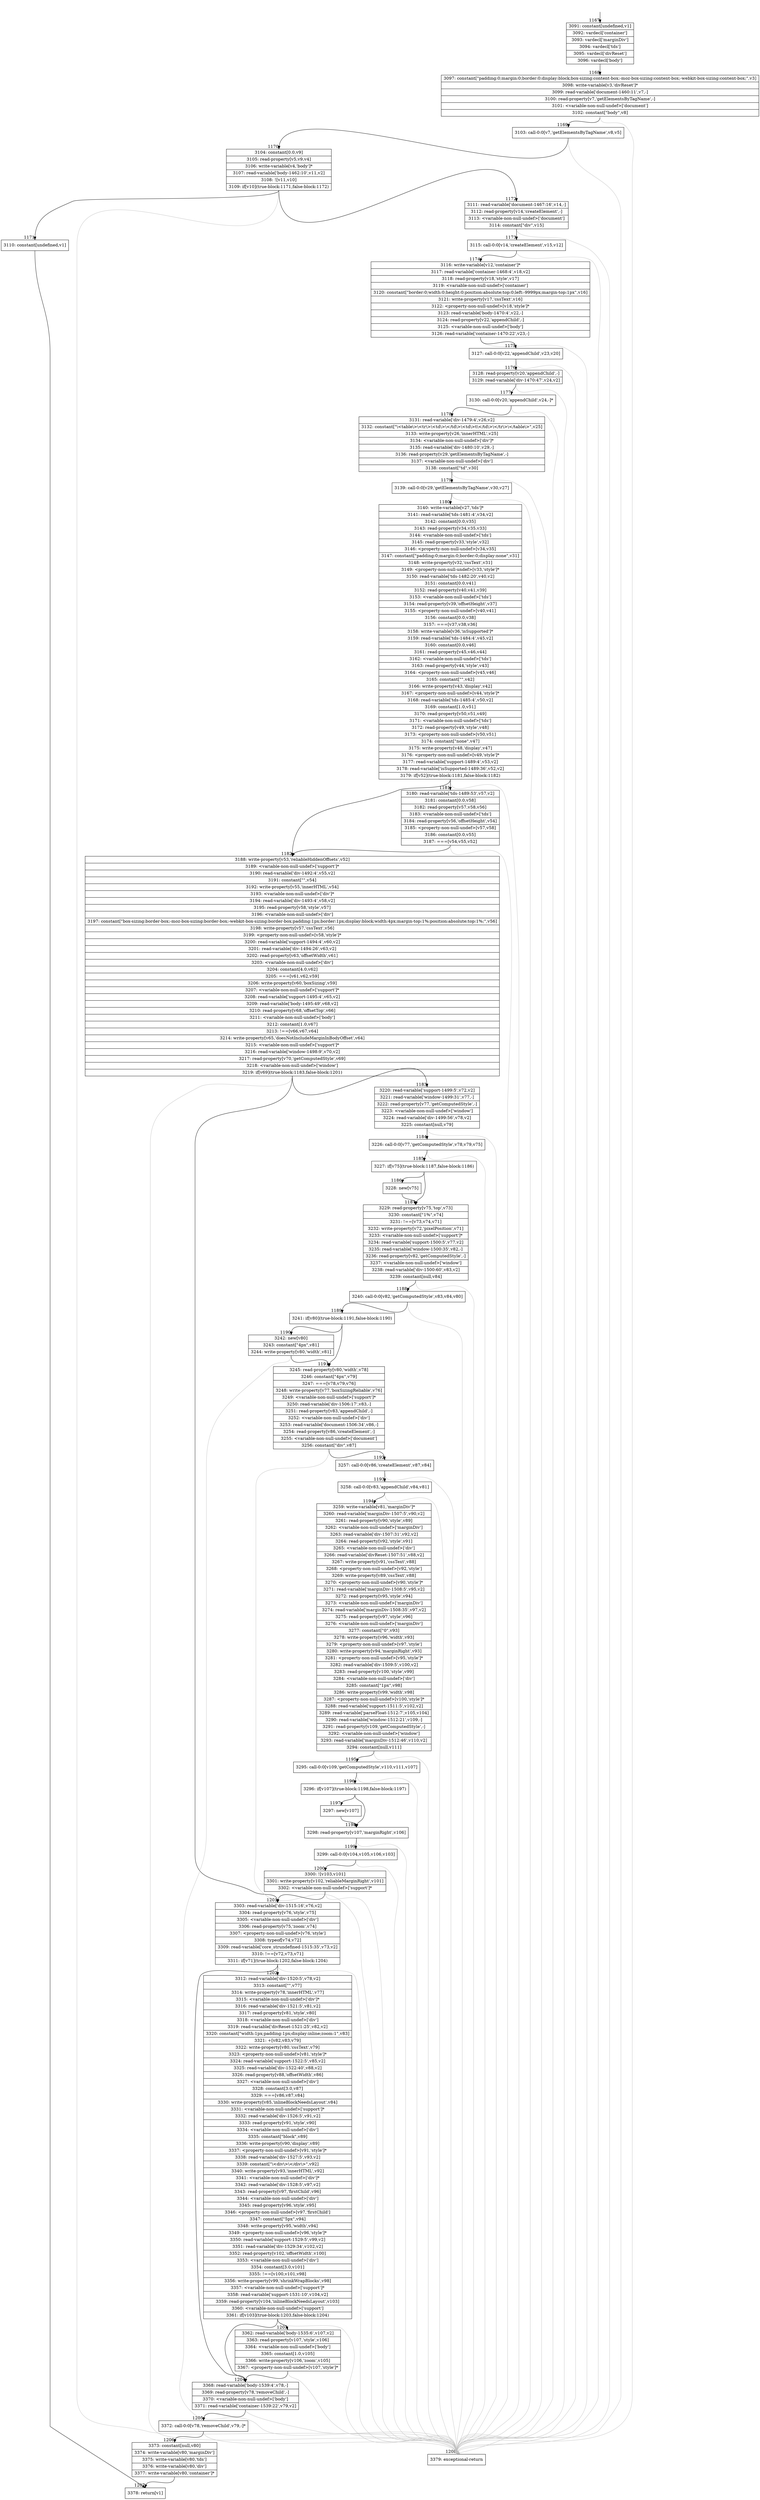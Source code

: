 digraph {
rankdir="TD"
BB_entry91[shape=none,label=""];
BB_entry91 -> BB1167 [tailport=s, headport=n, headlabel="    1167"]
BB1167 [shape=record label="{3091: constant[undefined,v1]|3092: vardecl['container']|3093: vardecl['marginDiv']|3094: vardecl['tds']|3095: vardecl['divReset']|3096: vardecl['body']}" ] 
BB1167 -> BB1168 [tailport=s, headport=n, headlabel="      1168"]
BB1168 [shape=record label="{3097: constant[\"padding:0;margin:0;border:0;display:block;box-sizing:content-box;-moz-box-sizing:content-box;-webkit-box-sizing:content-box;\",v3]|3098: write-variable[v3,'divReset']*|3099: read-variable['document-1460:11',v7,-]|3100: read-property[v7,'getElementsByTagName',-]|3101: \<variable-non-null-undef\>['document']|3102: constant[\"body\",v8]}" ] 
BB1168 -> BB1169 [tailport=s, headport=n, headlabel="      1169"]
BB1168 -> BB1208 [tailport=s, headport=n, color=gray, headlabel="      1208"]
BB1169 [shape=record label="{3103: call-0:0[v7,'getElementsByTagName',v8,v5]}" ] 
BB1169 -> BB1170 [tailport=s, headport=n, headlabel="      1170"]
BB1169 -> BB1208 [tailport=s, headport=n, color=gray]
BB1170 [shape=record label="{3104: constant[0.0,v9]|3105: read-property[v5,v9,v4]|3106: write-variable[v4,'body']*|3107: read-variable['body-1462:10',v11,v2]|3108: ![v11,v10]|3109: if[v10](true-block:1171,false-block:1172)}" ] 
BB1170 -> BB1171 [tailport=s, headport=n, headlabel="      1171"]
BB1170 -> BB1172 [tailport=s, headport=n, headlabel="      1172"]
BB1170 -> BB1208 [tailport=s, headport=n, color=gray]
BB1171 [shape=record label="{3110: constant[undefined,v1]}" ] 
BB1171 -> BB1207 [tailport=s, headport=n, headlabel="      1207"]
BB1172 [shape=record label="{3111: read-variable['document-1467:16',v14,-]|3112: read-property[v14,'createElement',-]|3113: \<variable-non-null-undef\>['document']|3114: constant[\"div\",v15]}" ] 
BB1172 -> BB1173 [tailport=s, headport=n, headlabel="      1173"]
BB1172 -> BB1208 [tailport=s, headport=n, color=gray]
BB1173 [shape=record label="{3115: call-0:0[v14,'createElement',v15,v12]}" ] 
BB1173 -> BB1174 [tailport=s, headport=n, headlabel="      1174"]
BB1173 -> BB1208 [tailport=s, headport=n, color=gray]
BB1174 [shape=record label="{3116: write-variable[v12,'container']*|3117: read-variable['container-1468:4',v18,v2]|3118: read-property[v18,'style',v17]|3119: \<variable-non-null-undef\>['container']|3120: constant[\"border:0;width:0;height:0;position:absolute;top:0;left:-9999px;margin-top:1px\",v16]|3121: write-property[v17,'cssText',v16]|3122: \<property-non-null-undef\>[v18,'style']*|3123: read-variable['body-1470:4',v22,-]|3124: read-property[v22,'appendChild',-]|3125: \<variable-non-null-undef\>['body']|3126: read-variable['container-1470:22',v23,-]}" ] 
BB1174 -> BB1175 [tailport=s, headport=n, headlabel="      1175"]
BB1174 -> BB1208 [tailport=s, headport=n, color=gray]
BB1175 [shape=record label="{3127: call-0:0[v22,'appendChild',v23,v20]}" ] 
BB1175 -> BB1176 [tailport=s, headport=n, headlabel="      1176"]
BB1175 -> BB1208 [tailport=s, headport=n, color=gray]
BB1176 [shape=record label="{3128: read-property[v20,'appendChild',-]|3129: read-variable['div-1470:47',v24,v2]}" ] 
BB1176 -> BB1177 [tailport=s, headport=n, headlabel="      1177"]
BB1176 -> BB1208 [tailport=s, headport=n, color=gray]
BB1177 [shape=record label="{3130: call-0:0[v20,'appendChild',v24,-]*}" ] 
BB1177 -> BB1178 [tailport=s, headport=n, headlabel="      1178"]
BB1177 -> BB1208 [tailport=s, headport=n, color=gray]
BB1178 [shape=record label="{3131: read-variable['div-1479:4',v26,v2]|3132: constant[\"\\\<table\\\>\\\<tr\\\>\\\<td\\\>\\\</td\\\>\\\<td\\\>t\\\</td\\\>\\\</tr\\\>\\\</table\\\>\",v25]|3133: write-property[v26,'innerHTML',v25]|3134: \<variable-non-null-undef\>['div']*|3135: read-variable['div-1480:10',v29,-]|3136: read-property[v29,'getElementsByTagName',-]|3137: \<variable-non-null-undef\>['div']|3138: constant[\"td\",v30]}" ] 
BB1178 -> BB1179 [tailport=s, headport=n, headlabel="      1179"]
BB1178 -> BB1208 [tailport=s, headport=n, color=gray]
BB1179 [shape=record label="{3139: call-0:0[v29,'getElementsByTagName',v30,v27]}" ] 
BB1179 -> BB1180 [tailport=s, headport=n, headlabel="      1180"]
BB1179 -> BB1208 [tailport=s, headport=n, color=gray]
BB1180 [shape=record label="{3140: write-variable[v27,'tds']*|3141: read-variable['tds-1481:4',v34,v2]|3142: constant[0.0,v35]|3143: read-property[v34,v35,v33]|3144: \<variable-non-null-undef\>['tds']|3145: read-property[v33,'style',v32]|3146: \<property-non-null-undef\>[v34,v35]|3147: constant[\"padding:0;margin:0;border:0;display:none\",v31]|3148: write-property[v32,'cssText',v31]|3149: \<property-non-null-undef\>[v33,'style']*|3150: read-variable['tds-1482:20',v40,v2]|3151: constant[0.0,v41]|3152: read-property[v40,v41,v39]|3153: \<variable-non-null-undef\>['tds']|3154: read-property[v39,'offsetHeight',v37]|3155: \<property-non-null-undef\>[v40,v41]|3156: constant[0.0,v38]|3157: ===[v37,v38,v36]|3158: write-variable[v36,'isSupported']*|3159: read-variable['tds-1484:4',v45,v2]|3160: constant[0.0,v46]|3161: read-property[v45,v46,v44]|3162: \<variable-non-null-undef\>['tds']|3163: read-property[v44,'style',v43]|3164: \<property-non-null-undef\>[v45,v46]|3165: constant[\"\",v42]|3166: write-property[v43,'display',v42]|3167: \<property-non-null-undef\>[v44,'style']*|3168: read-variable['tds-1485:4',v50,v2]|3169: constant[1.0,v51]|3170: read-property[v50,v51,v49]|3171: \<variable-non-null-undef\>['tds']|3172: read-property[v49,'style',v48]|3173: \<property-non-null-undef\>[v50,v51]|3174: constant[\"none\",v47]|3175: write-property[v48,'display',v47]|3176: \<property-non-null-undef\>[v49,'style']*|3177: read-variable['support-1489:4',v53,v2]|3178: read-variable['isSupported-1489:36',v52,v2]|3179: if[v52](true-block:1181,false-block:1182)}" ] 
BB1180 -> BB1182 [tailport=s, headport=n, headlabel="      1182"]
BB1180 -> BB1181 [tailport=s, headport=n, headlabel="      1181"]
BB1180 -> BB1208 [tailport=s, headport=n, color=gray]
BB1181 [shape=record label="{3180: read-variable['tds-1489:53',v57,v2]|3181: constant[0.0,v58]|3182: read-property[v57,v58,v56]|3183: \<variable-non-null-undef\>['tds']|3184: read-property[v56,'offsetHeight',v54]|3185: \<property-non-null-undef\>[v57,v58]|3186: constant[0.0,v55]|3187: ===[v54,v55,v52]}" ] 
BB1181 -> BB1182 [tailport=s, headport=n]
BB1181 -> BB1208 [tailport=s, headport=n, color=gray]
BB1182 [shape=record label="{3188: write-property[v53,'reliableHiddenOffsets',v52]|3189: \<variable-non-null-undef\>['support']*|3190: read-variable['div-1492:4',v55,v2]|3191: constant[\"\",v54]|3192: write-property[v55,'innerHTML',v54]|3193: \<variable-non-null-undef\>['div']*|3194: read-variable['div-1493:4',v58,v2]|3195: read-property[v58,'style',v57]|3196: \<variable-non-null-undef\>['div']|3197: constant[\"box-sizing:border-box;-moz-box-sizing:border-box;-webkit-box-sizing:border-box;padding:1px;border:1px;display:block;width:4px;margin-top:1%;position:absolute;top:1%;\",v56]|3198: write-property[v57,'cssText',v56]|3199: \<property-non-null-undef\>[v58,'style']*|3200: read-variable['support-1494:4',v60,v2]|3201: read-variable['div-1494:26',v63,v2]|3202: read-property[v63,'offsetWidth',v61]|3203: \<variable-non-null-undef\>['div']|3204: constant[4.0,v62]|3205: ===[v61,v62,v59]|3206: write-property[v60,'boxSizing',v59]|3207: \<variable-non-null-undef\>['support']*|3208: read-variable['support-1495:4',v65,v2]|3209: read-variable['body-1495:49',v68,v2]|3210: read-property[v68,'offsetTop',v66]|3211: \<variable-non-null-undef\>['body']|3212: constant[1.0,v67]|3213: !==[v66,v67,v64]|3214: write-property[v65,'doesNotIncludeMarginInBodyOffset',v64]|3215: \<variable-non-null-undef\>['support']*|3216: read-variable['window-1498:9',v70,v2]|3217: read-property[v70,'getComputedStyle',v69]|3218: \<variable-non-null-undef\>['window']|3219: if[v69](true-block:1183,false-block:1201)}" ] 
BB1182 -> BB1183 [tailport=s, headport=n, headlabel="      1183"]
BB1182 -> BB1201 [tailport=s, headport=n, headlabel="      1201"]
BB1182 -> BB1208 [tailport=s, headport=n, color=gray]
BB1183 [shape=record label="{3220: read-variable['support-1499:5',v72,v2]|3221: read-variable['window-1499:31',v77,-]|3222: read-property[v77,'getComputedStyle',-]|3223: \<variable-non-null-undef\>['window']|3224: read-variable['div-1499:56',v78,v2]|3225: constant[null,v79]}" ] 
BB1183 -> BB1184 [tailport=s, headport=n, headlabel="      1184"]
BB1183 -> BB1208 [tailport=s, headport=n, color=gray]
BB1184 [shape=record label="{3226: call-0:0[v77,'getComputedStyle',v78,v79,v75]}" ] 
BB1184 -> BB1185 [tailport=s, headport=n, headlabel="      1185"]
BB1184 -> BB1208 [tailport=s, headport=n, color=gray]
BB1185 [shape=record label="{3227: if[v75](true-block:1187,false-block:1186)}" ] 
BB1185 -> BB1187 [tailport=s, headport=n, headlabel="      1187"]
BB1185 -> BB1186 [tailport=s, headport=n, headlabel="      1186"]
BB1186 [shape=record label="{3228: new[v75]}" ] 
BB1186 -> BB1187 [tailport=s, headport=n]
BB1187 [shape=record label="{3229: read-property[v75,'top',v73]|3230: constant[\"1%\",v74]|3231: !==[v73,v74,v71]|3232: write-property[v72,'pixelPosition',v71]|3233: \<variable-non-null-undef\>['support']*|3234: read-variable['support-1500:5',v77,v2]|3235: read-variable['window-1500:35',v82,-]|3236: read-property[v82,'getComputedStyle',-]|3237: \<variable-non-null-undef\>['window']|3238: read-variable['div-1500:60',v83,v2]|3239: constant[null,v84]}" ] 
BB1187 -> BB1188 [tailport=s, headport=n, headlabel="      1188"]
BB1187 -> BB1208 [tailport=s, headport=n, color=gray]
BB1188 [shape=record label="{3240: call-0:0[v82,'getComputedStyle',v83,v84,v80]}" ] 
BB1188 -> BB1189 [tailport=s, headport=n, headlabel="      1189"]
BB1188 -> BB1208 [tailport=s, headport=n, color=gray]
BB1189 [shape=record label="{3241: if[v80](true-block:1191,false-block:1190)}" ] 
BB1189 -> BB1191 [tailport=s, headport=n, headlabel="      1191"]
BB1189 -> BB1190 [tailport=s, headport=n, headlabel="      1190"]
BB1190 [shape=record label="{3242: new[v80]|3243: constant[\"4px\",v81]|3244: write-property[v80,'width',v81]}" ] 
BB1190 -> BB1191 [tailport=s, headport=n]
BB1190 -> BB1208 [tailport=s, headport=n, color=gray]
BB1191 [shape=record label="{3245: read-property[v80,'width',v78]|3246: constant[\"4px\",v79]|3247: ===[v78,v79,v76]|3248: write-property[v77,'boxSizingReliable',v76]|3249: \<variable-non-null-undef\>['support']*|3250: read-variable['div-1506:17',v83,-]|3251: read-property[v83,'appendChild',-]|3252: \<variable-non-null-undef\>['div']|3253: read-variable['document-1506:34',v86,-]|3254: read-property[v86,'createElement',-]|3255: \<variable-non-null-undef\>['document']|3256: constant[\"div\",v87]}" ] 
BB1191 -> BB1192 [tailport=s, headport=n, headlabel="      1192"]
BB1191 -> BB1208 [tailport=s, headport=n, color=gray]
BB1192 [shape=record label="{3257: call-0:0[v86,'createElement',v87,v84]}" ] 
BB1192 -> BB1193 [tailport=s, headport=n, headlabel="      1193"]
BB1192 -> BB1208 [tailport=s, headport=n, color=gray]
BB1193 [shape=record label="{3258: call-0:0[v83,'appendChild',v84,v81]}" ] 
BB1193 -> BB1194 [tailport=s, headport=n, headlabel="      1194"]
BB1193 -> BB1208 [tailport=s, headport=n, color=gray]
BB1194 [shape=record label="{3259: write-variable[v81,'marginDiv']*|3260: read-variable['marginDiv-1507:5',v90,v2]|3261: read-property[v90,'style',v89]|3262: \<variable-non-null-undef\>['marginDiv']|3263: read-variable['div-1507:31',v92,v2]|3264: read-property[v92,'style',v91]|3265: \<variable-non-null-undef\>['div']|3266: read-variable['divReset-1507:51',v88,v2]|3267: write-property[v91,'cssText',v88]|3268: \<property-non-null-undef\>[v92,'style']|3269: write-property[v89,'cssText',v88]|3270: \<property-non-null-undef\>[v90,'style']*|3271: read-variable['marginDiv-1508:5',v95,v2]|3272: read-property[v95,'style',v94]|3273: \<variable-non-null-undef\>['marginDiv']|3274: read-variable['marginDiv-1508:35',v97,v2]|3275: read-property[v97,'style',v96]|3276: \<variable-non-null-undef\>['marginDiv']|3277: constant[\"0\",v93]|3278: write-property[v96,'width',v93]|3279: \<property-non-null-undef\>[v97,'style']|3280: write-property[v94,'marginRight',v93]|3281: \<property-non-null-undef\>[v95,'style']*|3282: read-variable['div-1509:5',v100,v2]|3283: read-property[v100,'style',v99]|3284: \<variable-non-null-undef\>['div']|3285: constant[\"1px\",v98]|3286: write-property[v99,'width',v98]|3287: \<property-non-null-undef\>[v100,'style']*|3288: read-variable['support-1511:5',v102,v2]|3289: read-variable['parseFloat-1512:7',v105,v104]|3290: read-variable['window-1512:21',v109,-]|3291: read-property[v109,'getComputedStyle',-]|3292: \<variable-non-null-undef\>['window']|3293: read-variable['marginDiv-1512:46',v110,v2]|3294: constant[null,v111]}" ] 
BB1194 -> BB1195 [tailport=s, headport=n, headlabel="      1195"]
BB1194 -> BB1208 [tailport=s, headport=n, color=gray]
BB1195 [shape=record label="{3295: call-0:0[v109,'getComputedStyle',v110,v111,v107]}" ] 
BB1195 -> BB1196 [tailport=s, headport=n, headlabel="      1196"]
BB1195 -> BB1208 [tailport=s, headport=n, color=gray]
BB1196 [shape=record label="{3296: if[v107](true-block:1198,false-block:1197)}" ] 
BB1196 -> BB1198 [tailport=s, headport=n, headlabel="      1198"]
BB1196 -> BB1197 [tailport=s, headport=n, headlabel="      1197"]
BB1197 [shape=record label="{3297: new[v107]}" ] 
BB1197 -> BB1198 [tailport=s, headport=n]
BB1198 [shape=record label="{3298: read-property[v107,'marginRight',v106]}" ] 
BB1198 -> BB1199 [tailport=s, headport=n, headlabel="      1199"]
BB1198 -> BB1208 [tailport=s, headport=n, color=gray]
BB1199 [shape=record label="{3299: call-0:0[v104,v105,v106,v103]}" ] 
BB1199 -> BB1200 [tailport=s, headport=n, headlabel="      1200"]
BB1199 -> BB1208 [tailport=s, headport=n, color=gray]
BB1200 [shape=record label="{3300: ![v103,v101]|3301: write-property[v102,'reliableMarginRight',v101]|3302: \<variable-non-null-undef\>['support']*}" ] 
BB1200 -> BB1201 [tailport=s, headport=n]
BB1200 -> BB1208 [tailport=s, headport=n, color=gray]
BB1201 [shape=record label="{3303: read-variable['div-1515:16',v76,v2]|3304: read-property[v76,'style',v75]|3305: \<variable-non-null-undef\>['div']|3306: read-property[v75,'zoom',v74]|3307: \<property-non-null-undef\>[v76,'style']|3308: typeof[v74,v72]|3309: read-variable['core_strundefined-1515:35',v73,v2]|3310: !==[v72,v73,v71]|3311: if[v71](true-block:1202,false-block:1204)}" ] 
BB1201 -> BB1202 [tailport=s, headport=n, headlabel="      1202"]
BB1201 -> BB1204 [tailport=s, headport=n, headlabel="      1204"]
BB1201 -> BB1208 [tailport=s, headport=n, color=gray]
BB1202 [shape=record label="{3312: read-variable['div-1520:5',v78,v2]|3313: constant[\"\",v77]|3314: write-property[v78,'innerHTML',v77]|3315: \<variable-non-null-undef\>['div']*|3316: read-variable['div-1521:5',v81,v2]|3317: read-property[v81,'style',v80]|3318: \<variable-non-null-undef\>['div']|3319: read-variable['divReset-1521:25',v82,v2]|3320: constant[\"width:1px;padding:1px;display:inline;zoom:1\",v83]|3321: +[v82,v83,v79]|3322: write-property[v80,'cssText',v79]|3323: \<property-non-null-undef\>[v81,'style']*|3324: read-variable['support-1522:5',v85,v2]|3325: read-variable['div-1522:40',v88,v2]|3326: read-property[v88,'offsetWidth',v86]|3327: \<variable-non-null-undef\>['div']|3328: constant[3.0,v87]|3329: ===[v86,v87,v84]|3330: write-property[v85,'inlineBlockNeedsLayout',v84]|3331: \<variable-non-null-undef\>['support']*|3332: read-variable['div-1526:5',v91,v2]|3333: read-property[v91,'style',v90]|3334: \<variable-non-null-undef\>['div']|3335: constant[\"block\",v89]|3336: write-property[v90,'display',v89]|3337: \<property-non-null-undef\>[v91,'style']*|3338: read-variable['div-1527:5',v93,v2]|3339: constant[\"\\\<div\\\>\\\</div\\\>\",v92]|3340: write-property[v93,'innerHTML',v92]|3341: \<variable-non-null-undef\>['div']*|3342: read-variable['div-1528:5',v97,v2]|3343: read-property[v97,'firstChild',v96]|3344: \<variable-non-null-undef\>['div']|3345: read-property[v96,'style',v95]|3346: \<property-non-null-undef\>[v97,'firstChild']|3347: constant[\"5px\",v94]|3348: write-property[v95,'width',v94]|3349: \<property-non-null-undef\>[v96,'style']*|3350: read-variable['support-1529:5',v99,v2]|3351: read-variable['div-1529:34',v102,v2]|3352: read-property[v102,'offsetWidth',v100]|3353: \<variable-non-null-undef\>['div']|3354: constant[3.0,v101]|3355: !==[v100,v101,v98]|3356: write-property[v99,'shrinkWrapBlocks',v98]|3357: \<variable-non-null-undef\>['support']*|3358: read-variable['support-1531:10',v104,v2]|3359: read-property[v104,'inlineBlockNeedsLayout',v103]|3360: \<variable-non-null-undef\>['support']|3361: if[v103](true-block:1203,false-block:1204)}" ] 
BB1202 -> BB1203 [tailport=s, headport=n, headlabel="      1203"]
BB1202 -> BB1204 [tailport=s, headport=n]
BB1202 -> BB1208 [tailport=s, headport=n, color=gray]
BB1203 [shape=record label="{3362: read-variable['body-1535:6',v107,v2]|3363: read-property[v107,'style',v106]|3364: \<variable-non-null-undef\>['body']|3365: constant[1.0,v105]|3366: write-property[v106,'zoom',v105]|3367: \<property-non-null-undef\>[v107,'style']*}" ] 
BB1203 -> BB1204 [tailport=s, headport=n]
BB1203 -> BB1208 [tailport=s, headport=n, color=gray]
BB1204 [shape=record label="{3368: read-variable['body-1539:4',v78,-]|3369: read-property[v78,'removeChild',-]|3370: \<variable-non-null-undef\>['body']|3371: read-variable['container-1539:22',v79,v2]}" ] 
BB1204 -> BB1205 [tailport=s, headport=n, headlabel="      1205"]
BB1204 -> BB1208 [tailport=s, headport=n, color=gray]
BB1205 [shape=record label="{3372: call-0:0[v78,'removeChild',v79,-]*}" ] 
BB1205 -> BB1206 [tailport=s, headport=n, headlabel="      1206"]
BB1205 -> BB1208 [tailport=s, headport=n, color=gray]
BB1206 [shape=record label="{3373: constant[null,v80]|3374: write-variable[v80,'marginDiv']|3375: write-variable[v80,'tds']|3376: write-variable[v80,'div']|3377: write-variable[v80,'container']*}" ] 
BB1206 -> BB1207 [tailport=s, headport=n]
BB1207 [shape=record label="{3378: return[v1]}" ] 
BB1208 [shape=record label="{3379: exceptional-return}" ] 
}
